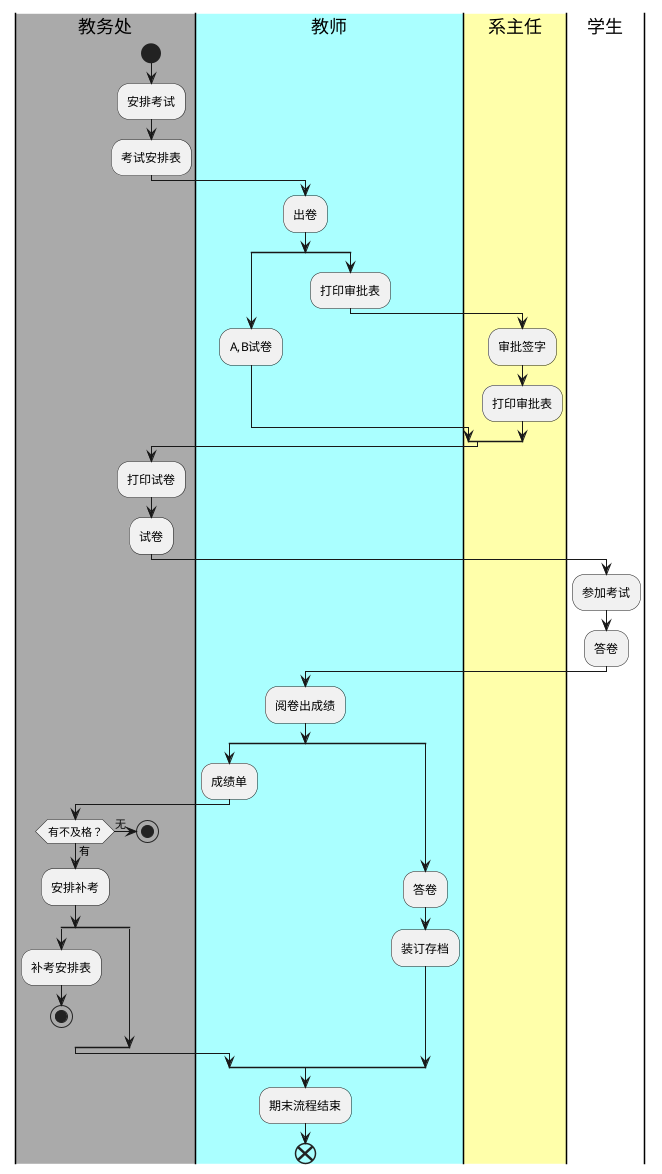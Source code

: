 @startuml
|#aaa|教务处|
start
:安排考试;
:考试安排表;
|#aff|教师|
:出卷;
split
    :A,B试卷;
split again
    :打印审批表;
|#ffa|系主任|
    :审批签字;
    :打印审批表;
|教务处|
end split

    :打印试卷;
    :试卷;
|学生|
    :参加考试;
    :答卷;
|教师|
    :阅卷出成绩;
split
    :成绩单;
|教务处|
    if(有不及格？)then(有)
    :安排补考;
    split
    :补考安排表;
    stop
    split again
    end split
    else(无)
    stop
    endif

split again
|教师|
    :答卷;
    :装订存档;
end split
    :期末流程结束;


end
@enduml